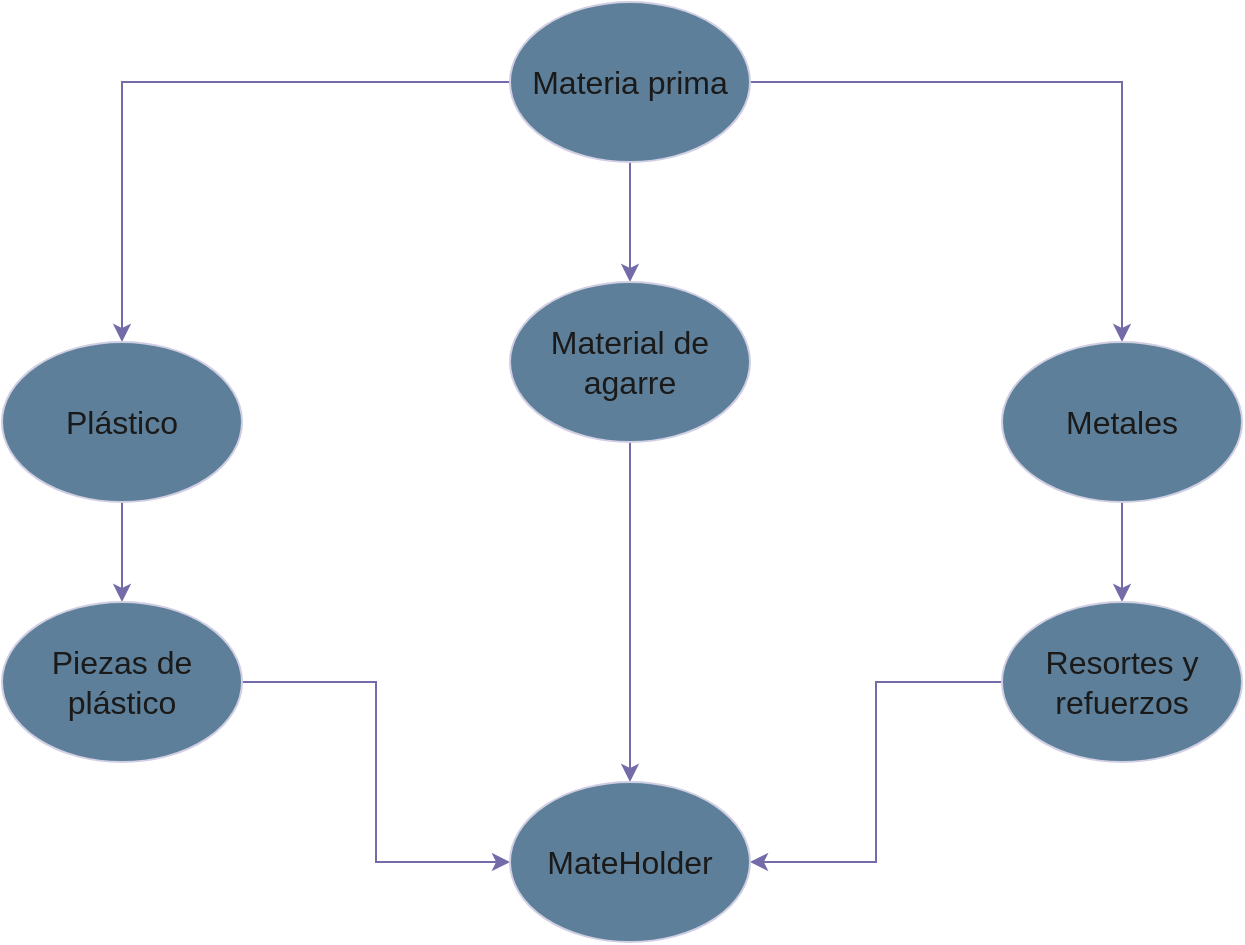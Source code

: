 <mxfile version="28.2.7">
  <diagram name="Page-1" id="bGAhhEJBWvoPlo4XoYKp">
    <mxGraphModel dx="1266" dy="700" grid="1" gridSize="10" guides="1" tooltips="1" connect="1" arrows="1" fold="1" page="1" pageScale="1" pageWidth="827" pageHeight="1169" math="0" shadow="0">
      <root>
        <mxCell id="0" />
        <mxCell id="1" parent="0" />
        <mxCell id="uNzancu50AbEQnox18Rj-4" style="edgeStyle=orthogonalEdgeStyle;rounded=0;orthogonalLoop=1;jettySize=auto;html=1;entryX=0.5;entryY=0;entryDx=0;entryDy=0;strokeColor=#736CA8;fontSize=16;labelBackgroundColor=none;fontColor=default;" edge="1" parent="1" source="uNzancu50AbEQnox18Rj-1" target="uNzancu50AbEQnox18Rj-2">
          <mxGeometry relative="1" as="geometry" />
        </mxCell>
        <mxCell id="uNzancu50AbEQnox18Rj-5" style="edgeStyle=orthogonalEdgeStyle;rounded=0;orthogonalLoop=1;jettySize=auto;html=1;strokeColor=#736CA8;fontSize=16;labelBackgroundColor=none;fontColor=default;" edge="1" parent="1" source="uNzancu50AbEQnox18Rj-1" target="uNzancu50AbEQnox18Rj-3">
          <mxGeometry relative="1" as="geometry" />
        </mxCell>
        <mxCell id="uNzancu50AbEQnox18Rj-9" style="edgeStyle=orthogonalEdgeStyle;rounded=0;orthogonalLoop=1;jettySize=auto;html=1;strokeColor=#736CA8;fontSize=16;labelBackgroundColor=none;fontColor=default;" edge="1" parent="1" source="uNzancu50AbEQnox18Rj-1" target="uNzancu50AbEQnox18Rj-8">
          <mxGeometry relative="1" as="geometry" />
        </mxCell>
        <mxCell id="uNzancu50AbEQnox18Rj-1" value="&lt;font&gt;Materia prima&lt;/font&gt;" style="ellipse;whiteSpace=wrap;html=1;fillColor=#5D7F99;fontColor=#1A1A1A;strokeColor=#D0CEE2;fontSize=16;labelBackgroundColor=none;" vertex="1" parent="1">
          <mxGeometry x="354" y="70" width="120" height="80" as="geometry" />
        </mxCell>
        <mxCell id="uNzancu50AbEQnox18Rj-12" style="edgeStyle=orthogonalEdgeStyle;rounded=0;orthogonalLoop=1;jettySize=auto;html=1;strokeColor=#736CA8;fontSize=16;entryX=0.5;entryY=0;entryDx=0;entryDy=0;labelBackgroundColor=none;fontColor=default;" edge="1" parent="1" source="uNzancu50AbEQnox18Rj-2" target="uNzancu50AbEQnox18Rj-11">
          <mxGeometry relative="1" as="geometry">
            <mxPoint x="160" y="360" as="targetPoint" />
          </mxGeometry>
        </mxCell>
        <mxCell id="uNzancu50AbEQnox18Rj-2" value="Plástico" style="ellipse;whiteSpace=wrap;html=1;fillColor=#5D7F99;fontColor=#1A1A1A;strokeColor=#D0CEE2;fontSize=16;labelBackgroundColor=none;" vertex="1" parent="1">
          <mxGeometry x="100" y="240" width="120" height="80" as="geometry" />
        </mxCell>
        <mxCell id="uNzancu50AbEQnox18Rj-16" value="" style="edgeStyle=orthogonalEdgeStyle;rounded=0;orthogonalLoop=1;jettySize=auto;html=1;strokeColor=#736CA8;fontSize=16;labelBackgroundColor=none;fontColor=default;" edge="1" parent="1" source="uNzancu50AbEQnox18Rj-3" target="uNzancu50AbEQnox18Rj-7">
          <mxGeometry relative="1" as="geometry" />
        </mxCell>
        <mxCell id="uNzancu50AbEQnox18Rj-3" value="Metales" style="ellipse;whiteSpace=wrap;html=1;fillColor=#5D7F99;fontColor=#1A1A1A;strokeColor=#D0CEE2;fontSize=16;labelBackgroundColor=none;" vertex="1" parent="1">
          <mxGeometry x="600" y="240" width="120" height="80" as="geometry" />
        </mxCell>
        <mxCell id="uNzancu50AbEQnox18Rj-15" style="edgeStyle=orthogonalEdgeStyle;rounded=0;orthogonalLoop=1;jettySize=auto;html=1;entryX=1;entryY=0.5;entryDx=0;entryDy=0;strokeColor=#736CA8;fontSize=16;labelBackgroundColor=none;fontColor=default;" edge="1" parent="1" source="uNzancu50AbEQnox18Rj-7" target="uNzancu50AbEQnox18Rj-13">
          <mxGeometry relative="1" as="geometry" />
        </mxCell>
        <mxCell id="uNzancu50AbEQnox18Rj-7" value="Resortes y refuerzos" style="ellipse;whiteSpace=wrap;html=1;fillColor=#5D7F99;fontColor=#1A1A1A;strokeColor=#D0CEE2;fontSize=16;labelBackgroundColor=none;" vertex="1" parent="1">
          <mxGeometry x="600" y="370" width="120" height="80" as="geometry" />
        </mxCell>
        <mxCell id="uNzancu50AbEQnox18Rj-17" style="edgeStyle=orthogonalEdgeStyle;rounded=0;orthogonalLoop=1;jettySize=auto;html=1;entryX=0.5;entryY=0;entryDx=0;entryDy=0;strokeColor=#736CA8;fontSize=16;labelBackgroundColor=none;fontColor=default;" edge="1" parent="1" source="uNzancu50AbEQnox18Rj-8" target="uNzancu50AbEQnox18Rj-13">
          <mxGeometry relative="1" as="geometry" />
        </mxCell>
        <mxCell id="uNzancu50AbEQnox18Rj-8" value="Material de agarre" style="ellipse;whiteSpace=wrap;html=1;fillColor=#5D7F99;fontColor=#1A1A1A;strokeColor=#D0CEE2;fontSize=16;labelBackgroundColor=none;" vertex="1" parent="1">
          <mxGeometry x="354" y="210" width="120" height="80" as="geometry" />
        </mxCell>
        <mxCell id="uNzancu50AbEQnox18Rj-18" style="edgeStyle=orthogonalEdgeStyle;rounded=0;orthogonalLoop=1;jettySize=auto;html=1;entryX=0;entryY=0.5;entryDx=0;entryDy=0;strokeColor=#736CA8;fontSize=16;labelBackgroundColor=none;fontColor=default;" edge="1" parent="1" source="uNzancu50AbEQnox18Rj-11" target="uNzancu50AbEQnox18Rj-13">
          <mxGeometry relative="1" as="geometry" />
        </mxCell>
        <mxCell id="uNzancu50AbEQnox18Rj-11" value="Piezas de plástico" style="ellipse;whiteSpace=wrap;html=1;fillColor=#5D7F99;fontColor=#1A1A1A;strokeColor=#D0CEE2;fontSize=16;labelBackgroundColor=none;" vertex="1" parent="1">
          <mxGeometry x="100" y="370" width="120" height="80" as="geometry" />
        </mxCell>
        <mxCell id="uNzancu50AbEQnox18Rj-13" value="MateHolder" style="ellipse;whiteSpace=wrap;html=1;fillColor=#5D7F99;fontColor=#1A1A1A;strokeColor=#D0CEE2;fontSize=16;labelBackgroundColor=none;" vertex="1" parent="1">
          <mxGeometry x="354" y="460" width="120" height="80" as="geometry" />
        </mxCell>
      </root>
    </mxGraphModel>
  </diagram>
</mxfile>
